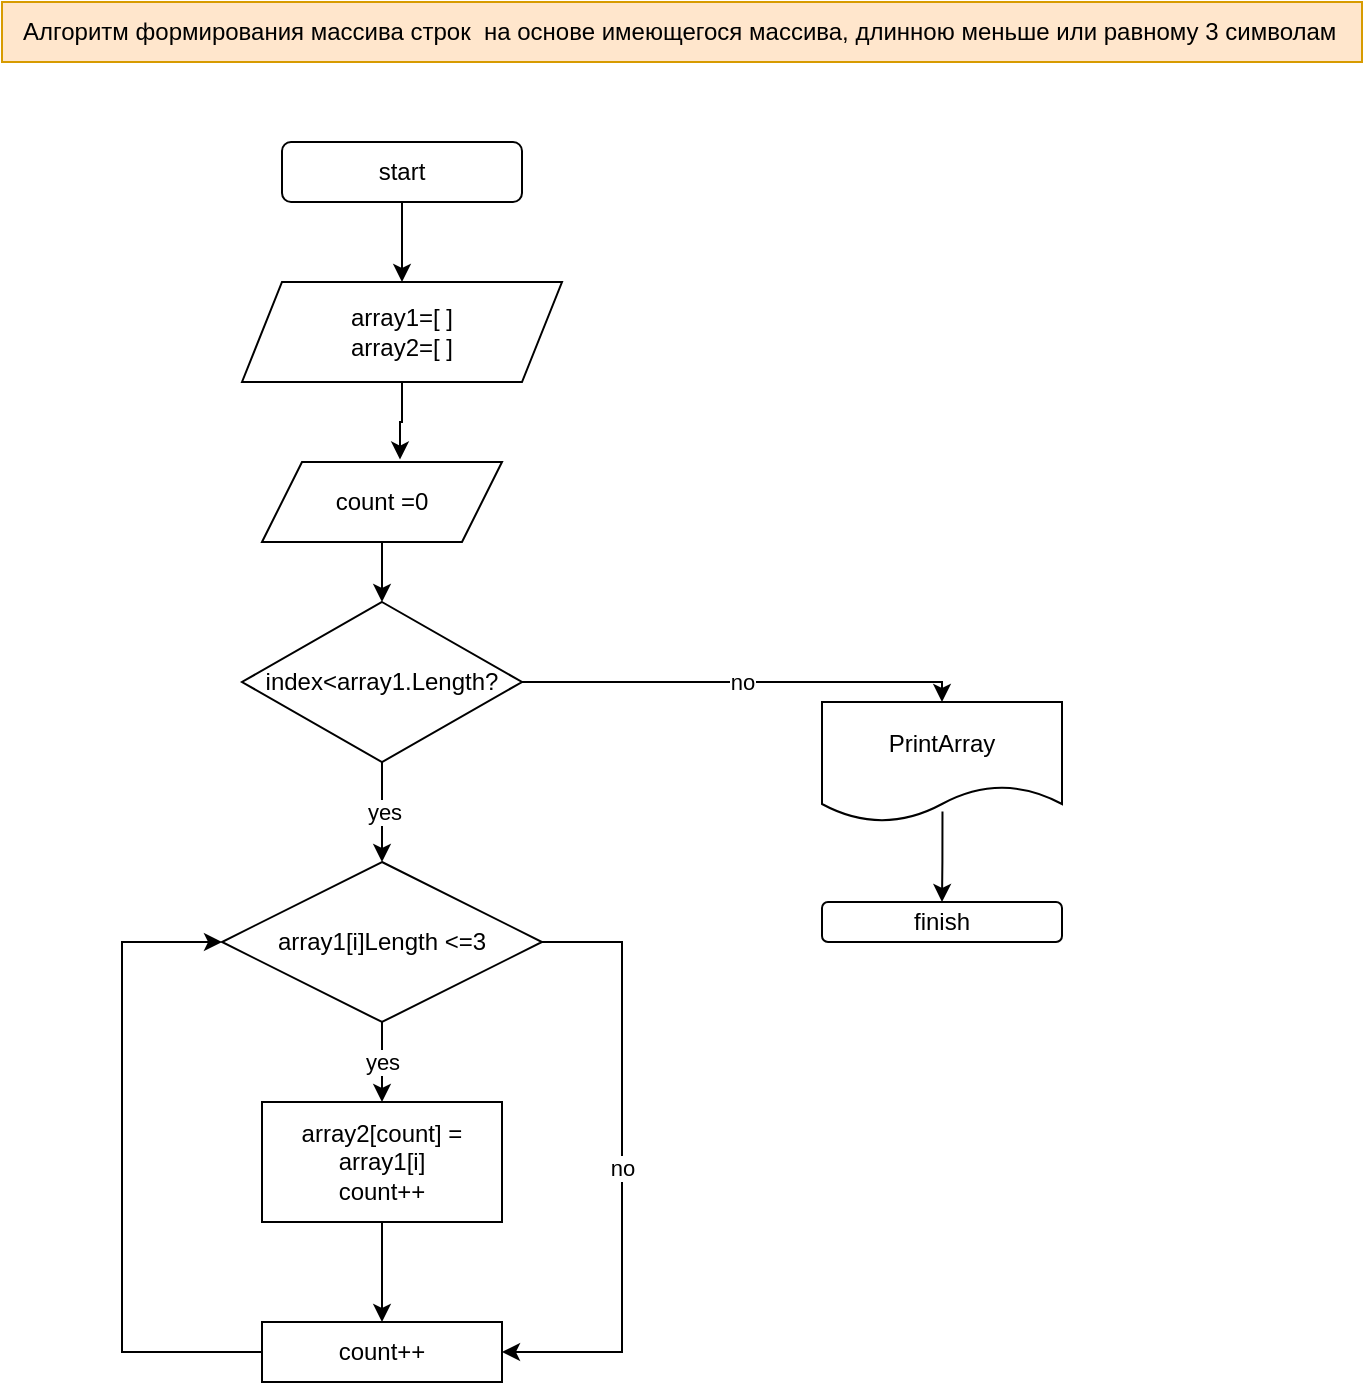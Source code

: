 <mxfile version="20.3.0" type="device"><diagram id="lKblHQb707G_ZAuIl1TA" name="Страница 1"><mxGraphModel dx="1037" dy="641" grid="1" gridSize="10" guides="1" tooltips="1" connect="1" arrows="1" fold="1" page="1" pageScale="1" pageWidth="827" pageHeight="1169" math="0" shadow="0"><root><mxCell id="0"/><mxCell id="1" parent="0"/><mxCell id="7HMdq07G1jsVbzhYMae3-3" value="finish" style="rounded=1;whiteSpace=wrap;html=1;" vertex="1" parent="1"><mxGeometry x="430" y="460" width="120" height="20" as="geometry"/></mxCell><mxCell id="7HMdq07G1jsVbzhYMae3-26" style="edgeStyle=orthogonalEdgeStyle;rounded=0;orthogonalLoop=1;jettySize=auto;html=1;entryX=0.575;entryY=-0.03;entryDx=0;entryDy=0;entryPerimeter=0;" edge="1" parent="1" source="7HMdq07G1jsVbzhYMae3-5" target="7HMdq07G1jsVbzhYMae3-23"><mxGeometry relative="1" as="geometry"/></mxCell><mxCell id="7HMdq07G1jsVbzhYMae3-5" value="array1=[ ]&lt;br&gt;array2=[ ]&lt;br&gt;" style="shape=parallelogram;perimeter=parallelogramPerimeter;whiteSpace=wrap;html=1;fixedSize=1;" vertex="1" parent="1"><mxGeometry x="140" y="150" width="160" height="50" as="geometry"/></mxCell><mxCell id="7HMdq07G1jsVbzhYMae3-8" value="yes" style="edgeStyle=orthogonalEdgeStyle;rounded=0;orthogonalLoop=1;jettySize=auto;html=1;entryX=0.5;entryY=0;entryDx=0;entryDy=0;" edge="1" parent="1" source="7HMdq07G1jsVbzhYMae3-11"><mxGeometry relative="1" as="geometry"><mxPoint x="210" y="440" as="targetPoint"/></mxGeometry></mxCell><mxCell id="7HMdq07G1jsVbzhYMae3-10" value="no" style="edgeStyle=orthogonalEdgeStyle;rounded=0;orthogonalLoop=1;jettySize=auto;html=1;" edge="1" parent="1" source="7HMdq07G1jsVbzhYMae3-11"><mxGeometry relative="1" as="geometry"><mxPoint x="490" y="360" as="targetPoint"/><Array as="points"><mxPoint x="490" y="350"/></Array></mxGeometry></mxCell><mxCell id="7HMdq07G1jsVbzhYMae3-11" value="index&amp;lt;array1.Length?" style="rhombus;whiteSpace=wrap;html=1;" vertex="1" parent="1"><mxGeometry x="140" y="310" width="140" height="80" as="geometry"/></mxCell><mxCell id="7HMdq07G1jsVbzhYMae3-39" style="edgeStyle=orthogonalEdgeStyle;rounded=0;orthogonalLoop=1;jettySize=auto;html=1;entryX=0.5;entryY=0;entryDx=0;entryDy=0;exitX=0.502;exitY=0.913;exitDx=0;exitDy=0;exitPerimeter=0;" edge="1" parent="1" source="7HMdq07G1jsVbzhYMae3-15" target="7HMdq07G1jsVbzhYMae3-3"><mxGeometry relative="1" as="geometry"/></mxCell><mxCell id="7HMdq07G1jsVbzhYMae3-15" value="PrintArray" style="shape=document;whiteSpace=wrap;html=1;boundedLbl=1;" vertex="1" parent="1"><mxGeometry x="430" y="360" width="120" height="60" as="geometry"/></mxCell><mxCell id="7HMdq07G1jsVbzhYMae3-25" style="edgeStyle=orthogonalEdgeStyle;rounded=0;orthogonalLoop=1;jettySize=auto;html=1;entryX=0.5;entryY=0;entryDx=0;entryDy=0;" edge="1" parent="1" source="7HMdq07G1jsVbzhYMae3-19" target="7HMdq07G1jsVbzhYMae3-5"><mxGeometry relative="1" as="geometry"/></mxCell><mxCell id="7HMdq07G1jsVbzhYMae3-19" value="start" style="rounded=1;whiteSpace=wrap;html=1;" vertex="1" parent="1"><mxGeometry x="160" y="80" width="120" height="30" as="geometry"/></mxCell><mxCell id="7HMdq07G1jsVbzhYMae3-27" style="edgeStyle=orthogonalEdgeStyle;rounded=0;orthogonalLoop=1;jettySize=auto;html=1;entryX=0.5;entryY=0;entryDx=0;entryDy=0;" edge="1" parent="1" source="7HMdq07G1jsVbzhYMae3-23" target="7HMdq07G1jsVbzhYMae3-11"><mxGeometry relative="1" as="geometry"/></mxCell><mxCell id="7HMdq07G1jsVbzhYMae3-23" value="count =0" style="shape=parallelogram;perimeter=parallelogramPerimeter;whiteSpace=wrap;html=1;fixedSize=1;" vertex="1" parent="1"><mxGeometry x="150" y="240" width="120" height="40" as="geometry"/></mxCell><mxCell id="7HMdq07G1jsVbzhYMae3-42" value="yes" style="edgeStyle=orthogonalEdgeStyle;rounded=0;orthogonalLoop=1;jettySize=auto;html=1;entryX=0.5;entryY=0;entryDx=0;entryDy=0;" edge="1" parent="1" source="7HMdq07G1jsVbzhYMae3-28" target="7HMdq07G1jsVbzhYMae3-30"><mxGeometry relative="1" as="geometry"/></mxCell><mxCell id="7HMdq07G1jsVbzhYMae3-43" value="no" style="edgeStyle=orthogonalEdgeStyle;rounded=0;orthogonalLoop=1;jettySize=auto;html=1;entryX=1;entryY=0.5;entryDx=0;entryDy=0;" edge="1" parent="1" source="7HMdq07G1jsVbzhYMae3-28" target="7HMdq07G1jsVbzhYMae3-41"><mxGeometry relative="1" as="geometry"><Array as="points"><mxPoint x="330" y="480"/><mxPoint x="330" y="685"/></Array></mxGeometry></mxCell><mxCell id="7HMdq07G1jsVbzhYMae3-28" value="array1[i]Length &amp;lt;=3" style="rhombus;whiteSpace=wrap;html=1;" vertex="1" parent="1"><mxGeometry x="130" y="440" width="160" height="80" as="geometry"/></mxCell><mxCell id="7HMdq07G1jsVbzhYMae3-44" style="edgeStyle=orthogonalEdgeStyle;rounded=0;orthogonalLoop=1;jettySize=auto;html=1;entryX=0.5;entryY=0;entryDx=0;entryDy=0;" edge="1" parent="1" source="7HMdq07G1jsVbzhYMae3-30" target="7HMdq07G1jsVbzhYMae3-41"><mxGeometry relative="1" as="geometry"/></mxCell><mxCell id="7HMdq07G1jsVbzhYMae3-30" value="array2[count] = array1[i]&lt;br&gt;count++" style="rounded=0;whiteSpace=wrap;html=1;" vertex="1" parent="1"><mxGeometry x="150" y="560" width="120" height="60" as="geometry"/></mxCell><mxCell id="7HMdq07G1jsVbzhYMae3-45" style="edgeStyle=orthogonalEdgeStyle;rounded=0;orthogonalLoop=1;jettySize=auto;html=1;entryX=0;entryY=0.5;entryDx=0;entryDy=0;" edge="1" parent="1" source="7HMdq07G1jsVbzhYMae3-41" target="7HMdq07G1jsVbzhYMae3-28"><mxGeometry relative="1" as="geometry"><Array as="points"><mxPoint x="80" y="685"/><mxPoint x="80" y="480"/></Array></mxGeometry></mxCell><mxCell id="7HMdq07G1jsVbzhYMae3-41" value="count++" style="rounded=0;whiteSpace=wrap;html=1;" vertex="1" parent="1"><mxGeometry x="150" y="670" width="120" height="30" as="geometry"/></mxCell><mxCell id="7HMdq07G1jsVbzhYMae3-46" value="Алгоритм формирования массива строк&amp;nbsp; на основе имеющегося массива, длинною меньше или равному 3 символам&amp;nbsp;" style="text;html=1;align=center;verticalAlign=middle;resizable=0;points=[];autosize=1;strokeColor=#d79b00;fillColor=#ffe6cc;" vertex="1" parent="1"><mxGeometry x="20" y="10" width="680" height="30" as="geometry"/></mxCell></root></mxGraphModel></diagram></mxfile>